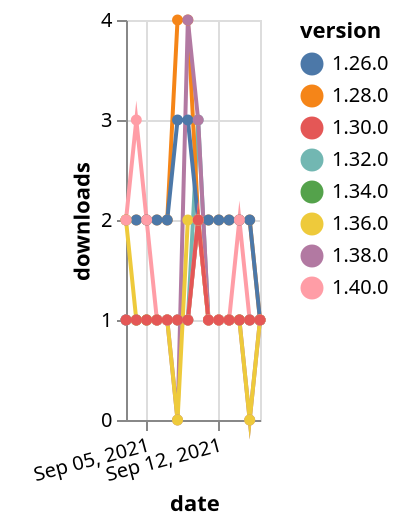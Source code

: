 {"$schema": "https://vega.github.io/schema/vega-lite/v5.json", "description": "A simple bar chart with embedded data.", "data": {"values": [{"date": "2021-09-03", "total": 191, "delta": 1, "version": "1.34.0"}, {"date": "2021-09-04", "total": 192, "delta": 1, "version": "1.34.0"}, {"date": "2021-09-05", "total": 193, "delta": 1, "version": "1.34.0"}, {"date": "2021-09-06", "total": 194, "delta": 1, "version": "1.34.0"}, {"date": "2021-09-07", "total": 195, "delta": 1, "version": "1.34.0"}, {"date": "2021-09-08", "total": 196, "delta": 1, "version": "1.34.0"}, {"date": "2021-09-09", "total": 197, "delta": 1, "version": "1.34.0"}, {"date": "2021-09-10", "total": 199, "delta": 2, "version": "1.34.0"}, {"date": "2021-09-11", "total": 200, "delta": 1, "version": "1.34.0"}, {"date": "2021-09-12", "total": 201, "delta": 1, "version": "1.34.0"}, {"date": "2021-09-13", "total": 202, "delta": 1, "version": "1.34.0"}, {"date": "2021-09-14", "total": 203, "delta": 1, "version": "1.34.0"}, {"date": "2021-09-15", "total": 204, "delta": 1, "version": "1.34.0"}, {"date": "2021-09-16", "total": 205, "delta": 1, "version": "1.34.0"}, {"date": "2021-09-03", "total": 348, "delta": 1, "version": "1.32.0"}, {"date": "2021-09-04", "total": 349, "delta": 1, "version": "1.32.0"}, {"date": "2021-09-05", "total": 350, "delta": 1, "version": "1.32.0"}, {"date": "2021-09-06", "total": 351, "delta": 1, "version": "1.32.0"}, {"date": "2021-09-07", "total": 352, "delta": 1, "version": "1.32.0"}, {"date": "2021-09-08", "total": 353, "delta": 1, "version": "1.32.0"}, {"date": "2021-09-09", "total": 354, "delta": 1, "version": "1.32.0"}, {"date": "2021-09-10", "total": 357, "delta": 3, "version": "1.32.0"}, {"date": "2021-09-11", "total": 358, "delta": 1, "version": "1.32.0"}, {"date": "2021-09-12", "total": 359, "delta": 1, "version": "1.32.0"}, {"date": "2021-09-13", "total": 360, "delta": 1, "version": "1.32.0"}, {"date": "2021-09-14", "total": 361, "delta": 1, "version": "1.32.0"}, {"date": "2021-09-15", "total": 362, "delta": 1, "version": "1.32.0"}, {"date": "2021-09-16", "total": 363, "delta": 1, "version": "1.32.0"}, {"date": "2021-09-03", "total": 2408, "delta": 2, "version": "1.28.0"}, {"date": "2021-09-04", "total": 2410, "delta": 2, "version": "1.28.0"}, {"date": "2021-09-05", "total": 2412, "delta": 2, "version": "1.28.0"}, {"date": "2021-09-06", "total": 2414, "delta": 2, "version": "1.28.0"}, {"date": "2021-09-07", "total": 2416, "delta": 2, "version": "1.28.0"}, {"date": "2021-09-08", "total": 2420, "delta": 4, "version": "1.28.0"}, {"date": "2021-09-09", "total": 2424, "delta": 4, "version": "1.28.0"}, {"date": "2021-09-10", "total": 2426, "delta": 2, "version": "1.28.0"}, {"date": "2021-09-11", "total": 2428, "delta": 2, "version": "1.28.0"}, {"date": "2021-09-12", "total": 2430, "delta": 2, "version": "1.28.0"}, {"date": "2021-09-13", "total": 2432, "delta": 2, "version": "1.28.0"}, {"date": "2021-09-14", "total": 2434, "delta": 2, "version": "1.28.0"}, {"date": "2021-09-15", "total": 2436, "delta": 2, "version": "1.28.0"}, {"date": "2021-09-16", "total": 2437, "delta": 1, "version": "1.28.0"}, {"date": "2021-09-03", "total": 2293, "delta": 2, "version": "1.26.0"}, {"date": "2021-09-04", "total": 2295, "delta": 2, "version": "1.26.0"}, {"date": "2021-09-05", "total": 2297, "delta": 2, "version": "1.26.0"}, {"date": "2021-09-06", "total": 2299, "delta": 2, "version": "1.26.0"}, {"date": "2021-09-07", "total": 2301, "delta": 2, "version": "1.26.0"}, {"date": "2021-09-08", "total": 2304, "delta": 3, "version": "1.26.0"}, {"date": "2021-09-09", "total": 2307, "delta": 3, "version": "1.26.0"}, {"date": "2021-09-10", "total": 2309, "delta": 2, "version": "1.26.0"}, {"date": "2021-09-11", "total": 2311, "delta": 2, "version": "1.26.0"}, {"date": "2021-09-12", "total": 2313, "delta": 2, "version": "1.26.0"}, {"date": "2021-09-13", "total": 2315, "delta": 2, "version": "1.26.0"}, {"date": "2021-09-14", "total": 2317, "delta": 2, "version": "1.26.0"}, {"date": "2021-09-15", "total": 2319, "delta": 2, "version": "1.26.0"}, {"date": "2021-09-16", "total": 2320, "delta": 1, "version": "1.26.0"}, {"date": "2021-09-03", "total": 206, "delta": 1, "version": "1.38.0"}, {"date": "2021-09-04", "total": 207, "delta": 1, "version": "1.38.0"}, {"date": "2021-09-05", "total": 208, "delta": 1, "version": "1.38.0"}, {"date": "2021-09-06", "total": 209, "delta": 1, "version": "1.38.0"}, {"date": "2021-09-07", "total": 210, "delta": 1, "version": "1.38.0"}, {"date": "2021-09-08", "total": 210, "delta": 0, "version": "1.38.0"}, {"date": "2021-09-09", "total": 214, "delta": 4, "version": "1.38.0"}, {"date": "2021-09-10", "total": 217, "delta": 3, "version": "1.38.0"}, {"date": "2021-09-11", "total": 218, "delta": 1, "version": "1.38.0"}, {"date": "2021-09-12", "total": 219, "delta": 1, "version": "1.38.0"}, {"date": "2021-09-13", "total": 220, "delta": 1, "version": "1.38.0"}, {"date": "2021-09-14", "total": 221, "delta": 1, "version": "1.38.0"}, {"date": "2021-09-15", "total": 221, "delta": 0, "version": "1.38.0"}, {"date": "2021-09-16", "total": 222, "delta": 1, "version": "1.38.0"}, {"date": "2021-09-03", "total": 173, "delta": 2, "version": "1.36.0"}, {"date": "2021-09-04", "total": 174, "delta": 1, "version": "1.36.0"}, {"date": "2021-09-05", "total": 175, "delta": 1, "version": "1.36.0"}, {"date": "2021-09-06", "total": 176, "delta": 1, "version": "1.36.0"}, {"date": "2021-09-07", "total": 177, "delta": 1, "version": "1.36.0"}, {"date": "2021-09-08", "total": 177, "delta": 0, "version": "1.36.0"}, {"date": "2021-09-09", "total": 179, "delta": 2, "version": "1.36.0"}, {"date": "2021-09-10", "total": 181, "delta": 2, "version": "1.36.0"}, {"date": "2021-09-11", "total": 182, "delta": 1, "version": "1.36.0"}, {"date": "2021-09-12", "total": 183, "delta": 1, "version": "1.36.0"}, {"date": "2021-09-13", "total": 184, "delta": 1, "version": "1.36.0"}, {"date": "2021-09-14", "total": 185, "delta": 1, "version": "1.36.0"}, {"date": "2021-09-15", "total": 185, "delta": 0, "version": "1.36.0"}, {"date": "2021-09-16", "total": 186, "delta": 1, "version": "1.36.0"}, {"date": "2021-09-03", "total": 124, "delta": 2, "version": "1.40.0"}, {"date": "2021-09-04", "total": 127, "delta": 3, "version": "1.40.0"}, {"date": "2021-09-05", "total": 129, "delta": 2, "version": "1.40.0"}, {"date": "2021-09-06", "total": 130, "delta": 1, "version": "1.40.0"}, {"date": "2021-09-07", "total": 131, "delta": 1, "version": "1.40.0"}, {"date": "2021-09-08", "total": 132, "delta": 1, "version": "1.40.0"}, {"date": "2021-09-09", "total": 133, "delta": 1, "version": "1.40.0"}, {"date": "2021-09-10", "total": 135, "delta": 2, "version": "1.40.0"}, {"date": "2021-09-11", "total": 136, "delta": 1, "version": "1.40.0"}, {"date": "2021-09-12", "total": 137, "delta": 1, "version": "1.40.0"}, {"date": "2021-09-13", "total": 138, "delta": 1, "version": "1.40.0"}, {"date": "2021-09-14", "total": 140, "delta": 2, "version": "1.40.0"}, {"date": "2021-09-15", "total": 141, "delta": 1, "version": "1.40.0"}, {"date": "2021-09-16", "total": 142, "delta": 1, "version": "1.40.0"}, {"date": "2021-09-03", "total": 257, "delta": 1, "version": "1.30.0"}, {"date": "2021-09-04", "total": 258, "delta": 1, "version": "1.30.0"}, {"date": "2021-09-05", "total": 259, "delta": 1, "version": "1.30.0"}, {"date": "2021-09-06", "total": 260, "delta": 1, "version": "1.30.0"}, {"date": "2021-09-07", "total": 261, "delta": 1, "version": "1.30.0"}, {"date": "2021-09-08", "total": 262, "delta": 1, "version": "1.30.0"}, {"date": "2021-09-09", "total": 263, "delta": 1, "version": "1.30.0"}, {"date": "2021-09-10", "total": 265, "delta": 2, "version": "1.30.0"}, {"date": "2021-09-11", "total": 266, "delta": 1, "version": "1.30.0"}, {"date": "2021-09-12", "total": 267, "delta": 1, "version": "1.30.0"}, {"date": "2021-09-13", "total": 268, "delta": 1, "version": "1.30.0"}, {"date": "2021-09-14", "total": 269, "delta": 1, "version": "1.30.0"}, {"date": "2021-09-15", "total": 270, "delta": 1, "version": "1.30.0"}, {"date": "2021-09-16", "total": 271, "delta": 1, "version": "1.30.0"}]}, "width": "container", "mark": {"type": "line", "point": {"filled": true}}, "encoding": {"x": {"field": "date", "type": "temporal", "timeUnit": "yearmonthdate", "title": "date", "axis": {"labelAngle": -15}}, "y": {"field": "delta", "type": "quantitative", "title": "downloads"}, "color": {"field": "version", "type": "nominal"}, "tooltip": {"field": "delta"}}}